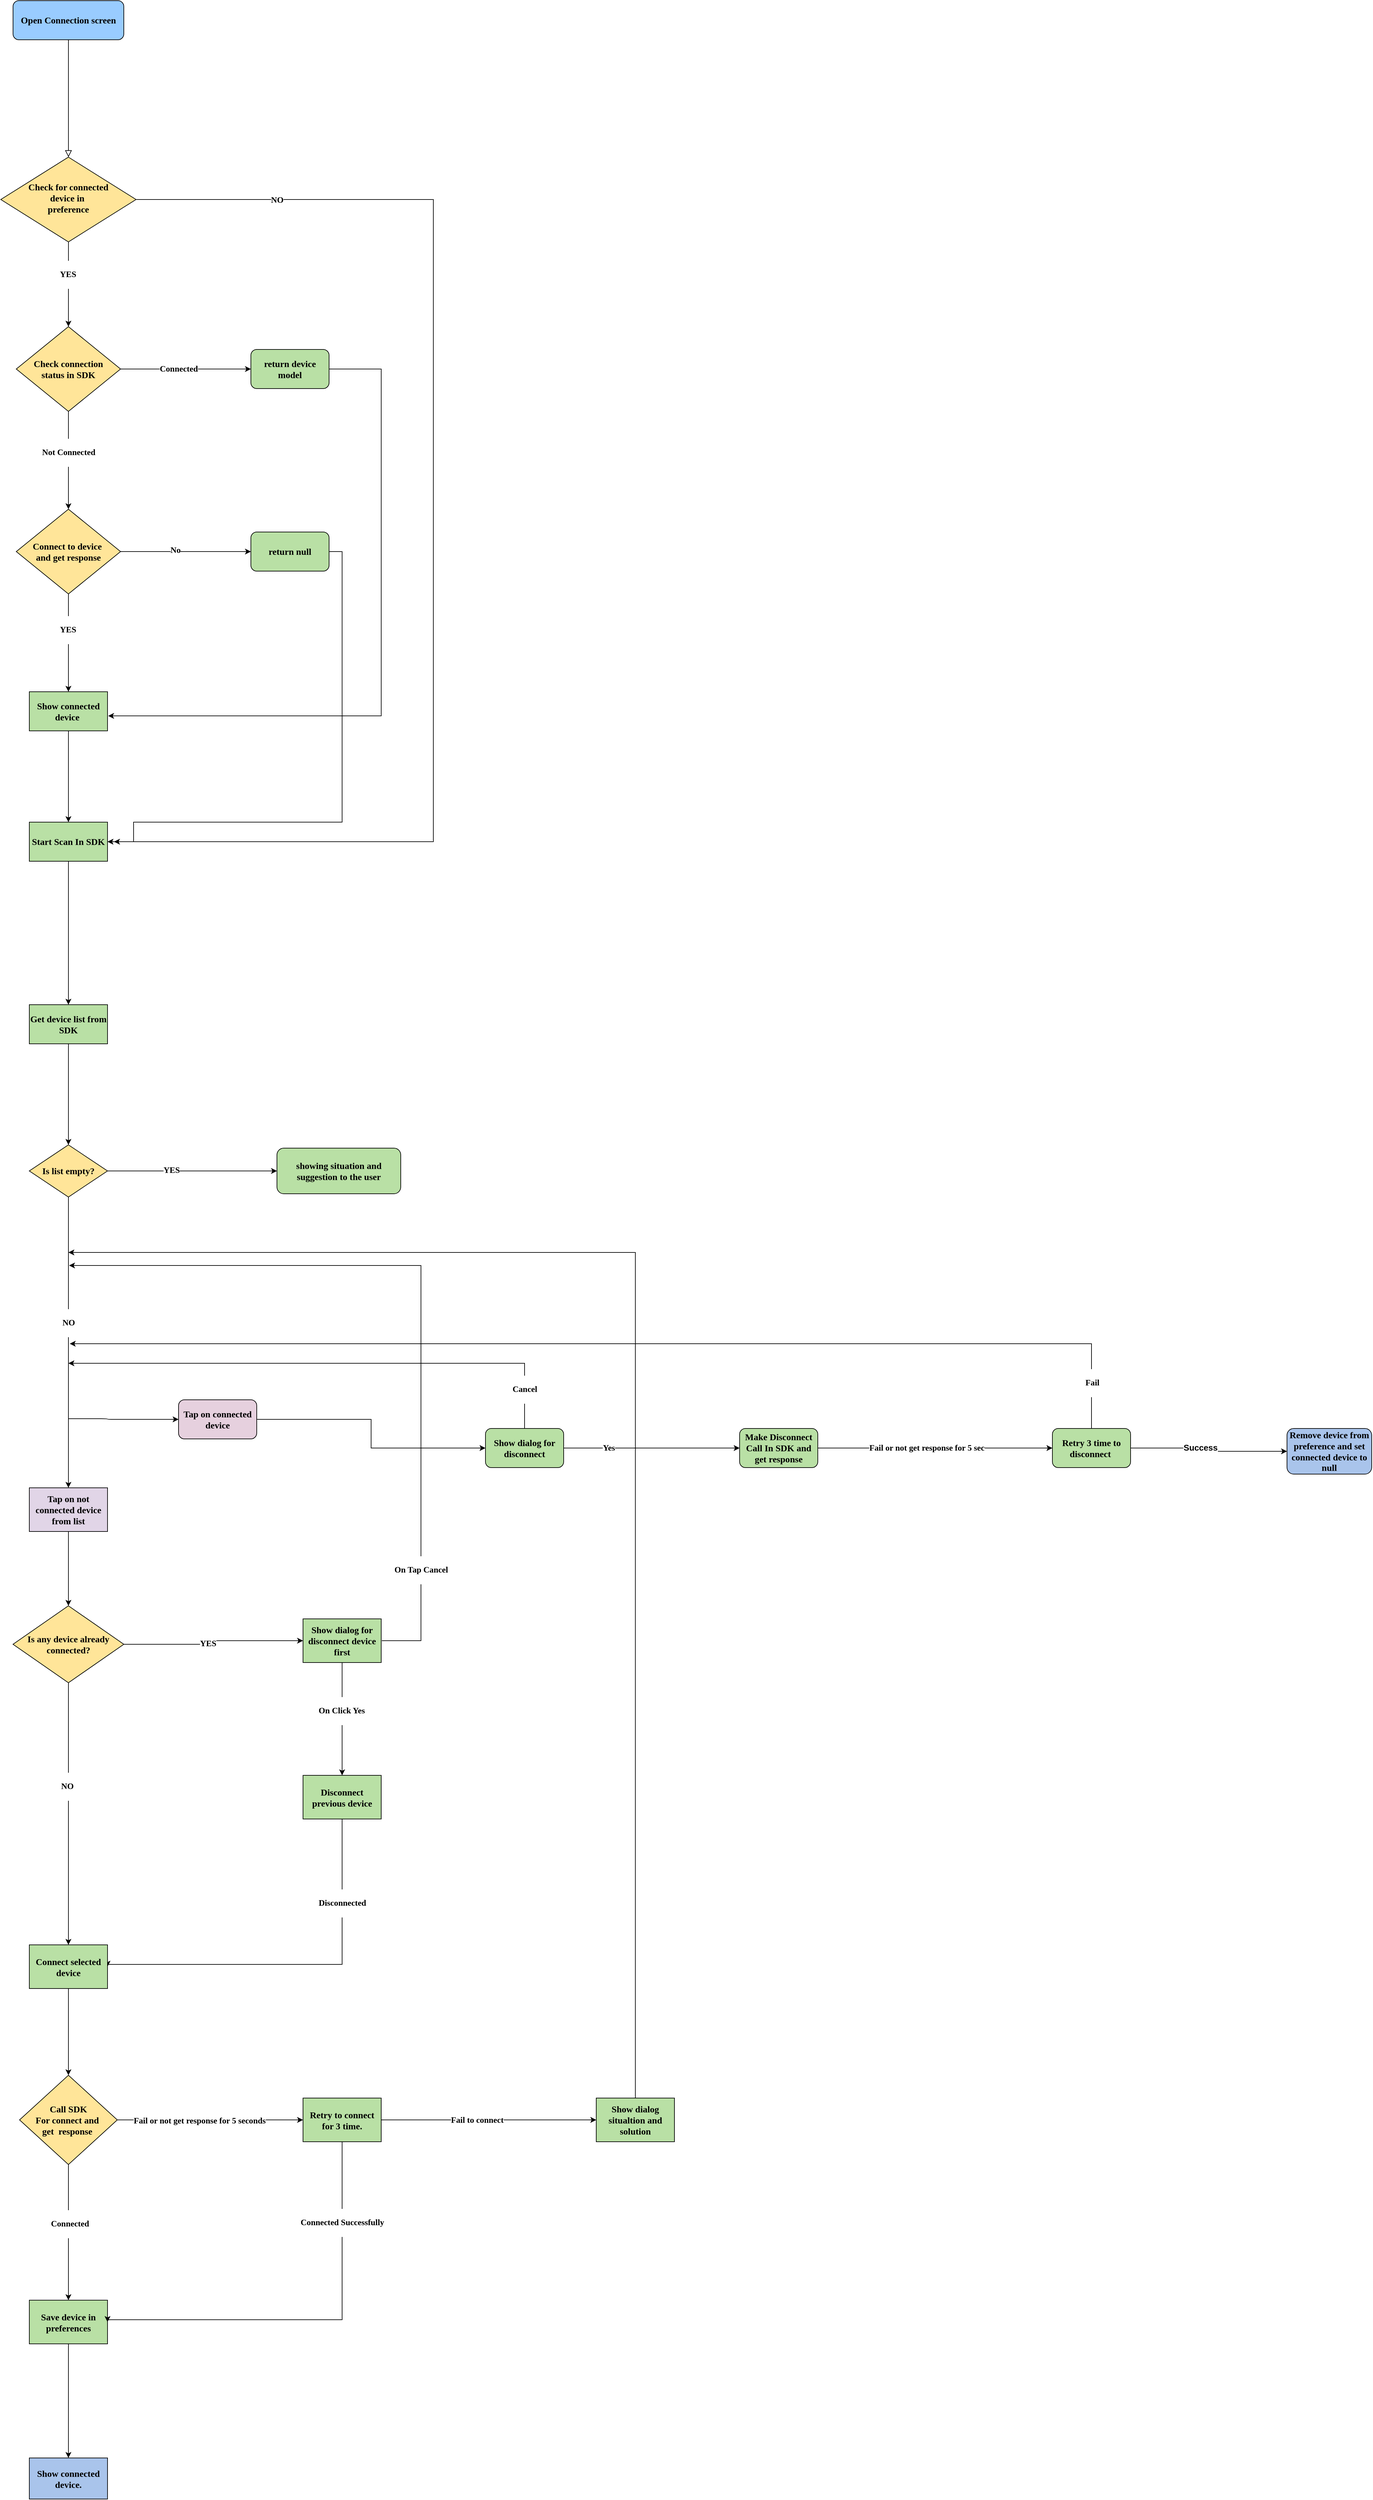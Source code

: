 <mxfile version="14.6.13" type="device" pages="2"><diagram id="C5RBs43oDa-KdzZeNtuy" name="Page-1"><mxGraphModel dx="3620" dy="2687" grid="1" gridSize="10" guides="1" tooltips="1" connect="1" arrows="1" fold="1" page="1" pageScale="1" pageWidth="827" pageHeight="1169" math="0" shadow="0"><root><mxCell id="WIyWlLk6GJQsqaUBKTNV-0"/><mxCell id="WIyWlLk6GJQsqaUBKTNV-1" parent="WIyWlLk6GJQsqaUBKTNV-0"/><mxCell id="WIyWlLk6GJQsqaUBKTNV-2" value="" style="rounded=0;html=1;jettySize=auto;orthogonalLoop=1;fontSize=11;endArrow=block;endFill=0;endSize=8;strokeWidth=1;shadow=0;labelBackgroundColor=none;edgeStyle=orthogonalEdgeStyle;" parent="WIyWlLk6GJQsqaUBKTNV-1" source="WIyWlLk6GJQsqaUBKTNV-3" target="WIyWlLk6GJQsqaUBKTNV-6" edge="1"><mxGeometry relative="1" as="geometry"/></mxCell><mxCell id="WIyWlLk6GJQsqaUBKTNV-3" value="&lt;h3&gt;&lt;font style=&quot;font-size: 14px&quot; face=&quot;Times New Roman&quot;&gt;Open Connection screen&lt;/font&gt;&lt;/h3&gt;" style="rounded=1;whiteSpace=wrap;html=1;fontSize=12;glass=0;strokeWidth=1;shadow=0;fillColor=#99CCFF;" parent="WIyWlLk6GJQsqaUBKTNV-1" vertex="1"><mxGeometry x="135" y="60" width="170" height="60" as="geometry"/></mxCell><mxCell id="qxBsBZUSNr-tl1WgZTLA-2" style="edgeStyle=orthogonalEdgeStyle;rounded=0;orthogonalLoop=1;jettySize=auto;html=1;" edge="1" parent="WIyWlLk6GJQsqaUBKTNV-1" source="WIyWlLk6GJQsqaUBKTNV-6" target="qxBsBZUSNr-tl1WgZTLA-1"><mxGeometry relative="1" as="geometry"/></mxCell><mxCell id="qxBsBZUSNr-tl1WgZTLA-14" value="&lt;h3&gt;&lt;font face=&quot;Times New Roman&quot;&gt;YES&lt;/font&gt;&lt;/h3&gt;" style="edgeLabel;html=1;align=center;verticalAlign=middle;resizable=0;points=[];fillColor=#97D077;" vertex="1" connectable="0" parent="qxBsBZUSNr-tl1WgZTLA-2"><mxGeometry x="-0.233" y="-1" relative="1" as="geometry"><mxPoint as="offset"/></mxGeometry></mxCell><mxCell id="qxBsBZUSNr-tl1WgZTLA-9" style="edgeStyle=orthogonalEdgeStyle;rounded=0;orthogonalLoop=1;jettySize=auto;html=1;" edge="1" parent="WIyWlLk6GJQsqaUBKTNV-1" source="WIyWlLk6GJQsqaUBKTNV-6"><mxGeometry relative="1" as="geometry"><mxPoint x="290" y="1350" as="targetPoint"/><Array as="points"><mxPoint x="780" y="365"/><mxPoint x="780" y="1350"/></Array></mxGeometry></mxCell><mxCell id="qxBsBZUSNr-tl1WgZTLA-13" value="&lt;h3&gt;&lt;font face=&quot;Times New Roman&quot;&gt;NO&lt;/font&gt;&lt;/h3&gt;" style="edgeLabel;html=1;align=center;verticalAlign=middle;resizable=0;points=[];" vertex="1" connectable="0" parent="qxBsBZUSNr-tl1WgZTLA-9"><mxGeometry x="-0.119" relative="1" as="geometry"><mxPoint x="-240" y="-394" as="offset"/></mxGeometry></mxCell><mxCell id="WIyWlLk6GJQsqaUBKTNV-6" value="&lt;h3&gt;&lt;font face=&quot;Times New Roman&quot;&gt;Check for connected&lt;br&gt; &lt;/font&gt;&lt;font face=&quot;Times New Roman&quot;&gt;device in&amp;nbsp;&lt;br&gt;&lt;/font&gt;&lt;font face=&quot;Times New Roman&quot;&gt;preference&lt;/font&gt;&lt;/h3&gt;" style="rhombus;whiteSpace=wrap;html=1;shadow=0;fontFamily=Helvetica;fontSize=12;align=center;strokeWidth=1;spacing=6;spacingTop=-4;fillColor=#FFE599;" parent="WIyWlLk6GJQsqaUBKTNV-1" vertex="1"><mxGeometry x="116.25" y="300" width="207.5" height="130" as="geometry"/></mxCell><mxCell id="qxBsBZUSNr-tl1WgZTLA-5" style="edgeStyle=orthogonalEdgeStyle;rounded=0;orthogonalLoop=1;jettySize=auto;html=1;entryX=0.5;entryY=0;entryDx=0;entryDy=0;" edge="1" parent="WIyWlLk6GJQsqaUBKTNV-1" source="qxBsBZUSNr-tl1WgZTLA-1" target="qxBsBZUSNr-tl1WgZTLA-4"><mxGeometry relative="1" as="geometry"/></mxCell><mxCell id="qxBsBZUSNr-tl1WgZTLA-19" value="&lt;h3&gt;&lt;font face=&quot;Times New Roman&quot;&gt;Not Connected&lt;/font&gt;&lt;/h3&gt;" style="edgeLabel;html=1;align=center;verticalAlign=middle;resizable=0;points=[];" vertex="1" connectable="0" parent="qxBsBZUSNr-tl1WgZTLA-5"><mxGeometry x="-0.17" relative="1" as="geometry"><mxPoint as="offset"/></mxGeometry></mxCell><mxCell id="qxBsBZUSNr-tl1WgZTLA-10" style="edgeStyle=orthogonalEdgeStyle;rounded=0;orthogonalLoop=1;jettySize=auto;html=1;" edge="1" parent="WIyWlLk6GJQsqaUBKTNV-1" source="qxBsBZUSNr-tl1WgZTLA-1" target="qxBsBZUSNr-tl1WgZTLA-7"><mxGeometry relative="1" as="geometry"/></mxCell><mxCell id="qxBsBZUSNr-tl1WgZTLA-15" value="No" style="edgeLabel;html=1;align=center;verticalAlign=middle;resizable=0;points=[];" vertex="1" connectable="0" parent="qxBsBZUSNr-tl1WgZTLA-10"><mxGeometry x="-0.131" relative="1" as="geometry"><mxPoint as="offset"/></mxGeometry></mxCell><mxCell id="qxBsBZUSNr-tl1WgZTLA-17" value="&lt;h3&gt;&lt;font face=&quot;Times New Roman&quot;&gt;Connected&lt;/font&gt;&lt;/h3&gt;" style="edgeLabel;html=1;align=center;verticalAlign=middle;resizable=0;points=[];" vertex="1" connectable="0" parent="qxBsBZUSNr-tl1WgZTLA-10"><mxGeometry x="-0.111" relative="1" as="geometry"><mxPoint as="offset"/></mxGeometry></mxCell><mxCell id="qxBsBZUSNr-tl1WgZTLA-1" value="&lt;h3&gt;&lt;font face=&quot;Times New Roman&quot;&gt;Check connection&lt;br&gt;status in SDK&lt;/font&gt;&lt;/h3&gt;" style="rhombus;whiteSpace=wrap;html=1;fillColor=#FFE599;" vertex="1" parent="WIyWlLk6GJQsqaUBKTNV-1"><mxGeometry x="140" y="560" width="160" height="130" as="geometry"/></mxCell><mxCell id="qxBsBZUSNr-tl1WgZTLA-11" style="edgeStyle=orthogonalEdgeStyle;rounded=0;orthogonalLoop=1;jettySize=auto;html=1;entryX=0;entryY=0.5;entryDx=0;entryDy=0;" edge="1" parent="WIyWlLk6GJQsqaUBKTNV-1" source="qxBsBZUSNr-tl1WgZTLA-4" target="qxBsBZUSNr-tl1WgZTLA-8"><mxGeometry relative="1" as="geometry"/></mxCell><mxCell id="qxBsBZUSNr-tl1WgZTLA-20" value="&lt;h3&gt;&lt;font face=&quot;Times New Roman&quot;&gt;No&lt;/font&gt;&lt;/h3&gt;" style="edgeLabel;html=1;align=center;verticalAlign=middle;resizable=0;points=[];" vertex="1" connectable="0" parent="qxBsBZUSNr-tl1WgZTLA-11"><mxGeometry x="-0.166" y="2" relative="1" as="geometry"><mxPoint as="offset"/></mxGeometry></mxCell><mxCell id="qxBsBZUSNr-tl1WgZTLA-24" value="" style="edgeStyle=orthogonalEdgeStyle;rounded=0;orthogonalLoop=1;jettySize=auto;html=1;" edge="1" parent="WIyWlLk6GJQsqaUBKTNV-1" source="qxBsBZUSNr-tl1WgZTLA-4" target="qxBsBZUSNr-tl1WgZTLA-23"><mxGeometry relative="1" as="geometry"/></mxCell><mxCell id="qxBsBZUSNr-tl1WgZTLA-25" value="&lt;h3&gt;&lt;font face=&quot;Times New Roman&quot;&gt;YES&lt;/font&gt;&lt;/h3&gt;" style="edgeLabel;html=1;align=center;verticalAlign=middle;resizable=0;points=[];" vertex="1" connectable="0" parent="qxBsBZUSNr-tl1WgZTLA-24"><mxGeometry x="-0.275" y="-1" relative="1" as="geometry"><mxPoint as="offset"/></mxGeometry></mxCell><mxCell id="qxBsBZUSNr-tl1WgZTLA-4" value="&lt;h3&gt;&lt;font face=&quot;Times New Roman&quot;&gt;Connect to device&amp;nbsp;&lt;br&gt;and get response&lt;/font&gt;&lt;/h3&gt;" style="rhombus;whiteSpace=wrap;html=1;fillColor=#FFE599;" vertex="1" parent="WIyWlLk6GJQsqaUBKTNV-1"><mxGeometry x="140" y="840" width="160" height="130" as="geometry"/></mxCell><mxCell id="qxBsBZUSNr-tl1WgZTLA-29" style="edgeStyle=orthogonalEdgeStyle;rounded=0;orthogonalLoop=1;jettySize=auto;html=1;entryX=1.008;entryY=0.617;entryDx=0;entryDy=0;entryPerimeter=0;" edge="1" parent="WIyWlLk6GJQsqaUBKTNV-1" source="qxBsBZUSNr-tl1WgZTLA-7" target="qxBsBZUSNr-tl1WgZTLA-23"><mxGeometry relative="1" as="geometry"><Array as="points"><mxPoint x="700" y="625"/><mxPoint x="700" y="1157"/></Array></mxGeometry></mxCell><mxCell id="qxBsBZUSNr-tl1WgZTLA-7" value="&lt;h3&gt;&lt;font face=&quot;Times New Roman&quot;&gt;return device model&lt;/font&gt;&lt;/h3&gt;" style="rounded=1;whiteSpace=wrap;html=1;fillColor=#B9E0A5;" vertex="1" parent="WIyWlLk6GJQsqaUBKTNV-1"><mxGeometry x="500" y="595" width="120" height="60" as="geometry"/></mxCell><mxCell id="qxBsBZUSNr-tl1WgZTLA-28" style="edgeStyle=orthogonalEdgeStyle;rounded=0;orthogonalLoop=1;jettySize=auto;html=1;entryX=1;entryY=0.5;entryDx=0;entryDy=0;" edge="1" parent="WIyWlLk6GJQsqaUBKTNV-1" source="qxBsBZUSNr-tl1WgZTLA-8" target="qxBsBZUSNr-tl1WgZTLA-26"><mxGeometry relative="1" as="geometry"><mxPoint x="710.0" y="1350" as="targetPoint"/><Array as="points"><mxPoint x="640" y="905"/><mxPoint x="640" y="1320"/><mxPoint x="320" y="1320"/><mxPoint x="320" y="1350"/></Array></mxGeometry></mxCell><mxCell id="qxBsBZUSNr-tl1WgZTLA-8" value="&lt;h3&gt;&lt;font face=&quot;Times New Roman&quot;&gt;return null&lt;/font&gt;&lt;/h3&gt;" style="rounded=1;whiteSpace=wrap;html=1;fillColor=#B9E0A5;" vertex="1" parent="WIyWlLk6GJQsqaUBKTNV-1"><mxGeometry x="500" y="875" width="120" height="60" as="geometry"/></mxCell><mxCell id="qxBsBZUSNr-tl1WgZTLA-27" value="" style="edgeStyle=orthogonalEdgeStyle;rounded=0;orthogonalLoop=1;jettySize=auto;html=1;" edge="1" parent="WIyWlLk6GJQsqaUBKTNV-1" source="qxBsBZUSNr-tl1WgZTLA-23" target="qxBsBZUSNr-tl1WgZTLA-26"><mxGeometry relative="1" as="geometry"><Array as="points"><mxPoint x="220" y="1225"/><mxPoint x="220" y="1225"/></Array></mxGeometry></mxCell><mxCell id="qxBsBZUSNr-tl1WgZTLA-23" value="&lt;h3&gt;&lt;font face=&quot;Times New Roman&quot;&gt;Show connected device&amp;nbsp;&lt;/font&gt;&lt;/h3&gt;" style="whiteSpace=wrap;html=1;fillColor=#B9E0A5;" vertex="1" parent="WIyWlLk6GJQsqaUBKTNV-1"><mxGeometry x="160" y="1120" width="120" height="60" as="geometry"/></mxCell><mxCell id="qxBsBZUSNr-tl1WgZTLA-32" value="" style="edgeStyle=orthogonalEdgeStyle;rounded=0;orthogonalLoop=1;jettySize=auto;html=1;" edge="1" parent="WIyWlLk6GJQsqaUBKTNV-1" source="qxBsBZUSNr-tl1WgZTLA-26" target="qxBsBZUSNr-tl1WgZTLA-31"><mxGeometry relative="1" as="geometry"/></mxCell><mxCell id="qxBsBZUSNr-tl1WgZTLA-26" value="&lt;h3&gt;&lt;font face=&quot;Times New Roman&quot;&gt;Start Scan In SDK&lt;/font&gt;&lt;/h3&gt;" style="whiteSpace=wrap;html=1;fillColor=#B9E0A5;" vertex="1" parent="WIyWlLk6GJQsqaUBKTNV-1"><mxGeometry x="160" y="1320" width="120" height="60" as="geometry"/></mxCell><mxCell id="qxBsBZUSNr-tl1WgZTLA-35" value="" style="edgeStyle=orthogonalEdgeStyle;rounded=0;orthogonalLoop=1;jettySize=auto;html=1;" edge="1" parent="WIyWlLk6GJQsqaUBKTNV-1" source="qxBsBZUSNr-tl1WgZTLA-31" target="qxBsBZUSNr-tl1WgZTLA-34"><mxGeometry relative="1" as="geometry"/></mxCell><mxCell id="qxBsBZUSNr-tl1WgZTLA-31" value="&lt;h3&gt;&lt;font face=&quot;Times New Roman&quot;&gt;Get device list from SDK&lt;/font&gt;&lt;/h3&gt;" style="whiteSpace=wrap;html=1;fillColor=#B9E0A5;" vertex="1" parent="WIyWlLk6GJQsqaUBKTNV-1"><mxGeometry x="160" y="1600" width="120" height="60" as="geometry"/></mxCell><mxCell id="qxBsBZUSNr-tl1WgZTLA-37" style="edgeStyle=orthogonalEdgeStyle;rounded=0;orthogonalLoop=1;jettySize=auto;html=1;entryX=0;entryY=0.5;entryDx=0;entryDy=0;" edge="1" parent="WIyWlLk6GJQsqaUBKTNV-1" source="qxBsBZUSNr-tl1WgZTLA-34" target="qxBsBZUSNr-tl1WgZTLA-36"><mxGeometry relative="1" as="geometry"/></mxCell><mxCell id="qxBsBZUSNr-tl1WgZTLA-42" value="&lt;h3&gt;&lt;font face=&quot;Times New Roman&quot;&gt;YES&lt;/font&gt;&lt;/h3&gt;" style="edgeLabel;html=1;align=center;verticalAlign=middle;resizable=0;points=[];" vertex="1" connectable="0" parent="qxBsBZUSNr-tl1WgZTLA-37"><mxGeometry x="-0.25" y="1" relative="1" as="geometry"><mxPoint as="offset"/></mxGeometry></mxCell><mxCell id="qxBsBZUSNr-tl1WgZTLA-39" value="" style="edgeStyle=orthogonalEdgeStyle;rounded=0;orthogonalLoop=1;jettySize=auto;html=1;" edge="1" parent="WIyWlLk6GJQsqaUBKTNV-1" source="qxBsBZUSNr-tl1WgZTLA-34" target="qxBsBZUSNr-tl1WgZTLA-38"><mxGeometry relative="1" as="geometry"/></mxCell><mxCell id="qxBsBZUSNr-tl1WgZTLA-43" value="&lt;h3&gt;&lt;font face=&quot;Times New Roman&quot;&gt;NO&lt;/font&gt;&lt;/h3&gt;" style="edgeLabel;html=1;align=center;verticalAlign=middle;resizable=0;points=[];" vertex="1" connectable="0" parent="qxBsBZUSNr-tl1WgZTLA-39"><mxGeometry x="-0.135" relative="1" as="geometry"><mxPoint as="offset"/></mxGeometry></mxCell><mxCell id="qxBsBZUSNr-tl1WgZTLA-34" value="&lt;h3&gt;&lt;font face=&quot;Times New Roman&quot;&gt;Is list empty?&lt;/font&gt;&lt;/h3&gt;" style="rhombus;whiteSpace=wrap;html=1;fillColor=#FFE599;" vertex="1" parent="WIyWlLk6GJQsqaUBKTNV-1"><mxGeometry x="160" y="1815" width="120" height="80" as="geometry"/></mxCell><mxCell id="qxBsBZUSNr-tl1WgZTLA-36" value="&lt;h3&gt;&lt;font face=&quot;Times New Roman&quot;&gt;showing situation and suggestion to the user&lt;/font&gt;&lt;/h3&gt;" style="rounded=1;whiteSpace=wrap;html=1;fillColor=#B9E0A5;" vertex="1" parent="WIyWlLk6GJQsqaUBKTNV-1"><mxGeometry x="540" y="1820" width="190" height="70" as="geometry"/></mxCell><mxCell id="qxBsBZUSNr-tl1WgZTLA-41" value="" style="edgeStyle=orthogonalEdgeStyle;rounded=0;orthogonalLoop=1;jettySize=auto;html=1;" edge="1" parent="WIyWlLk6GJQsqaUBKTNV-1" source="qxBsBZUSNr-tl1WgZTLA-38" target="qxBsBZUSNr-tl1WgZTLA-40"><mxGeometry relative="1" as="geometry"/></mxCell><mxCell id="qxBsBZUSNr-tl1WgZTLA-38" value="&lt;h3&gt;&lt;font face=&quot;Times New Roman&quot;&gt;Tap on not connected device from list&lt;/font&gt;&lt;/h3&gt;" style="whiteSpace=wrap;html=1;fillColor=#E1D5E7;" vertex="1" parent="WIyWlLk6GJQsqaUBKTNV-1"><mxGeometry x="160" y="2341" width="120" height="67" as="geometry"/></mxCell><mxCell id="qxBsBZUSNr-tl1WgZTLA-45" value="" style="edgeStyle=orthogonalEdgeStyle;rounded=0;orthogonalLoop=1;jettySize=auto;html=1;" edge="1" parent="WIyWlLk6GJQsqaUBKTNV-1" source="qxBsBZUSNr-tl1WgZTLA-40" target="qxBsBZUSNr-tl1WgZTLA-44"><mxGeometry relative="1" as="geometry"/></mxCell><mxCell id="qxBsBZUSNr-tl1WgZTLA-47" value="&lt;h3&gt;&lt;font face=&quot;Times New Roman&quot;&gt;YES&lt;/font&gt;&lt;/h3&gt;" style="edgeLabel;html=1;align=center;verticalAlign=middle;resizable=0;points=[];" vertex="1" connectable="0" parent="qxBsBZUSNr-tl1WgZTLA-45"><mxGeometry x="-0.083" y="1" relative="1" as="geometry"><mxPoint as="offset"/></mxGeometry></mxCell><mxCell id="qxBsBZUSNr-tl1WgZTLA-52" value="" style="edgeStyle=orthogonalEdgeStyle;rounded=0;orthogonalLoop=1;jettySize=auto;html=1;" edge="1" parent="WIyWlLk6GJQsqaUBKTNV-1" source="qxBsBZUSNr-tl1WgZTLA-40" target="qxBsBZUSNr-tl1WgZTLA-51"><mxGeometry relative="1" as="geometry"/></mxCell><mxCell id="qxBsBZUSNr-tl1WgZTLA-53" value="&lt;h3&gt;&lt;font face=&quot;Times New Roman&quot;&gt;NO&lt;/font&gt;&lt;/h3&gt;" style="edgeLabel;html=1;align=center;verticalAlign=middle;resizable=0;points=[];" vertex="1" connectable="0" parent="qxBsBZUSNr-tl1WgZTLA-52"><mxGeometry x="-0.212" y="-2" relative="1" as="geometry"><mxPoint as="offset"/></mxGeometry></mxCell><mxCell id="qxBsBZUSNr-tl1WgZTLA-40" value="&lt;h3&gt;&lt;font face=&quot;Times New Roman&quot;&gt;Is any device already connected?&lt;/font&gt;&lt;/h3&gt;" style="rhombus;whiteSpace=wrap;html=1;fillColor=#FFE599;" vertex="1" parent="WIyWlLk6GJQsqaUBKTNV-1"><mxGeometry x="135" y="2522" width="170" height="118" as="geometry"/></mxCell><mxCell id="qxBsBZUSNr-tl1WgZTLA-49" value="" style="edgeStyle=orthogonalEdgeStyle;rounded=0;orthogonalLoop=1;jettySize=auto;html=1;" edge="1" parent="WIyWlLk6GJQsqaUBKTNV-1" source="qxBsBZUSNr-tl1WgZTLA-44" target="qxBsBZUSNr-tl1WgZTLA-48"><mxGeometry relative="1" as="geometry"/></mxCell><mxCell id="qxBsBZUSNr-tl1WgZTLA-50" value="&lt;h3&gt;&lt;font face=&quot;Times New Roman&quot;&gt;On Click Yes&lt;/font&gt;&lt;/h3&gt;" style="edgeLabel;html=1;align=center;verticalAlign=middle;resizable=0;points=[];" vertex="1" connectable="0" parent="qxBsBZUSNr-tl1WgZTLA-49"><mxGeometry x="-0.152" y="-1" relative="1" as="geometry"><mxPoint as="offset"/></mxGeometry></mxCell><mxCell id="qxBsBZUSNr-tl1WgZTLA-44" value="&lt;h3&gt;&lt;font face=&quot;Times New Roman&quot;&gt;Show dialog for disconnect device first&lt;/font&gt;&lt;/h3&gt;" style="whiteSpace=wrap;html=1;fillColor=#B9E0A5;" vertex="1" parent="WIyWlLk6GJQsqaUBKTNV-1"><mxGeometry x="580" y="2542" width="120" height="67" as="geometry"/></mxCell><mxCell id="qxBsBZUSNr-tl1WgZTLA-54" style="edgeStyle=orthogonalEdgeStyle;rounded=0;orthogonalLoop=1;jettySize=auto;html=1;entryX=1;entryY=0.5;entryDx=0;entryDy=0;" edge="1" parent="WIyWlLk6GJQsqaUBKTNV-1" source="qxBsBZUSNr-tl1WgZTLA-48" target="qxBsBZUSNr-tl1WgZTLA-51"><mxGeometry relative="1" as="geometry"><Array as="points"><mxPoint x="640" y="3072"/></Array></mxGeometry></mxCell><mxCell id="qxBsBZUSNr-tl1WgZTLA-62" value="&lt;h3&gt;&lt;font face=&quot;Times New Roman&quot;&gt;Disconnected&lt;/font&gt;&lt;/h3&gt;" style="edgeLabel;html=1;align=center;verticalAlign=middle;resizable=0;points=[];" vertex="1" connectable="0" parent="qxBsBZUSNr-tl1WgZTLA-54"><mxGeometry x="-0.679" y="-1" relative="1" as="geometry"><mxPoint x="1" y="35" as="offset"/></mxGeometry></mxCell><mxCell id="qxBsBZUSNr-tl1WgZTLA-63" style="edgeStyle=orthogonalEdgeStyle;rounded=0;orthogonalLoop=1;jettySize=auto;html=1;exitX=1;exitY=0.5;exitDx=0;exitDy=0;" edge="1" parent="WIyWlLk6GJQsqaUBKTNV-1"><mxGeometry relative="1" as="geometry"><mxPoint x="701" y="2575.5" as="sourcePoint"/><mxPoint x="221" y="2000" as="targetPoint"/><Array as="points"><mxPoint x="761" y="2575"/><mxPoint x="761" y="2000"/></Array></mxGeometry></mxCell><mxCell id="qxBsBZUSNr-tl1WgZTLA-64" value="&lt;h3&gt;&lt;font face=&quot;Times New Roman&quot;&gt;On Tap Cancel&lt;/font&gt;&lt;/h3&gt;" style="edgeLabel;html=1;align=center;verticalAlign=middle;resizable=0;points=[];" vertex="1" connectable="0" parent="qxBsBZUSNr-tl1WgZTLA-63"><mxGeometry x="-0.713" relative="1" as="geometry"><mxPoint as="offset"/></mxGeometry></mxCell><mxCell id="qxBsBZUSNr-tl1WgZTLA-48" value="&lt;h3&gt;&lt;font face=&quot;Times New Roman&quot;&gt;Disconnect previous device&lt;/font&gt;&lt;/h3&gt;" style="whiteSpace=wrap;html=1;fillColor=#B9E0A5;" vertex="1" parent="WIyWlLk6GJQsqaUBKTNV-1"><mxGeometry x="580" y="2782" width="120" height="67" as="geometry"/></mxCell><mxCell id="qxBsBZUSNr-tl1WgZTLA-58" value="" style="edgeStyle=orthogonalEdgeStyle;rounded=0;orthogonalLoop=1;jettySize=auto;html=1;" edge="1" parent="WIyWlLk6GJQsqaUBKTNV-1" source="qxBsBZUSNr-tl1WgZTLA-51" target="qxBsBZUSNr-tl1WgZTLA-57"><mxGeometry relative="1" as="geometry"/></mxCell><mxCell id="qxBsBZUSNr-tl1WgZTLA-51" value="&lt;h3&gt;&lt;font face=&quot;Times New Roman&quot;&gt;Connect selected device&lt;/font&gt;&lt;/h3&gt;" style="whiteSpace=wrap;html=1;fillColor=#B9E0A5;" vertex="1" parent="WIyWlLk6GJQsqaUBKTNV-1"><mxGeometry x="160" y="3042" width="120" height="67" as="geometry"/></mxCell><mxCell id="qxBsBZUSNr-tl1WgZTLA-60" value="" style="edgeStyle=orthogonalEdgeStyle;rounded=0;orthogonalLoop=1;jettySize=auto;html=1;" edge="1" parent="WIyWlLk6GJQsqaUBKTNV-1" source="qxBsBZUSNr-tl1WgZTLA-57" target="qxBsBZUSNr-tl1WgZTLA-59"><mxGeometry relative="1" as="geometry"/></mxCell><mxCell id="qxBsBZUSNr-tl1WgZTLA-61" value="&lt;h3&gt;&lt;font face=&quot;Times New Roman&quot;&gt;Connected&lt;/font&gt;&lt;/h3&gt;" style="edgeLabel;html=1;align=center;verticalAlign=middle;resizable=0;points=[];" vertex="1" connectable="0" parent="qxBsBZUSNr-tl1WgZTLA-60"><mxGeometry x="-0.127" y="2" relative="1" as="geometry"><mxPoint as="offset"/></mxGeometry></mxCell><mxCell id="qxBsBZUSNr-tl1WgZTLA-66" value="" style="edgeStyle=orthogonalEdgeStyle;rounded=0;orthogonalLoop=1;jettySize=auto;html=1;" edge="1" parent="WIyWlLk6GJQsqaUBKTNV-1" source="qxBsBZUSNr-tl1WgZTLA-57" target="qxBsBZUSNr-tl1WgZTLA-65"><mxGeometry relative="1" as="geometry"/></mxCell><mxCell id="qxBsBZUSNr-tl1WgZTLA-67" value="&lt;h3&gt;&lt;font face=&quot;Times New Roman&quot;&gt;Fail or not get response for 5 seconds&lt;/font&gt;&lt;/h3&gt;" style="edgeLabel;html=1;align=center;verticalAlign=middle;resizable=0;points=[];" vertex="1" connectable="0" parent="qxBsBZUSNr-tl1WgZTLA-66"><mxGeometry x="-0.14" y="-1" relative="1" as="geometry"><mxPoint x="3" as="offset"/></mxGeometry></mxCell><mxCell id="qxBsBZUSNr-tl1WgZTLA-57" value="&lt;h3&gt;&lt;font face=&quot;Times New Roman&quot;&gt;Call SDK&lt;br&gt;For connect and&amp;nbsp;&lt;br&gt;get&amp;nbsp; response&amp;nbsp;&lt;/font&gt;&lt;/h3&gt;" style="rhombus;whiteSpace=wrap;html=1;fillColor=#FFE599;" vertex="1" parent="WIyWlLk6GJQsqaUBKTNV-1"><mxGeometry x="145" y="3242" width="150" height="137" as="geometry"/></mxCell><mxCell id="qxBsBZUSNr-tl1WgZTLA-95" value="" style="edgeStyle=orthogonalEdgeStyle;rounded=0;orthogonalLoop=1;jettySize=auto;html=1;" edge="1" parent="WIyWlLk6GJQsqaUBKTNV-1" source="qxBsBZUSNr-tl1WgZTLA-59" target="qxBsBZUSNr-tl1WgZTLA-94"><mxGeometry relative="1" as="geometry"/></mxCell><mxCell id="qxBsBZUSNr-tl1WgZTLA-59" value="&lt;h3&gt;&lt;font face=&quot;Times New Roman&quot;&gt;Save device in preferences&lt;/font&gt;&lt;/h3&gt;" style="whiteSpace=wrap;html=1;fillColor=#B9E0A5;" vertex="1" parent="WIyWlLk6GJQsqaUBKTNV-1"><mxGeometry x="160" y="3587" width="120" height="67" as="geometry"/></mxCell><mxCell id="qxBsBZUSNr-tl1WgZTLA-69" style="edgeStyle=orthogonalEdgeStyle;rounded=0;orthogonalLoop=1;jettySize=auto;html=1;entryX=1;entryY=0.5;entryDx=0;entryDy=0;" edge="1" parent="WIyWlLk6GJQsqaUBKTNV-1" source="qxBsBZUSNr-tl1WgZTLA-65" target="qxBsBZUSNr-tl1WgZTLA-59"><mxGeometry relative="1" as="geometry"><Array as="points"><mxPoint x="640" y="3617"/></Array></mxGeometry></mxCell><mxCell id="qxBsBZUSNr-tl1WgZTLA-72" value="&lt;h3&gt;&lt;font face=&quot;Times New Roman&quot;&gt;Connected Successfully&lt;/font&gt;&lt;/h3&gt;" style="edgeLabel;html=1;align=center;verticalAlign=middle;resizable=0;points=[];" vertex="1" connectable="0" parent="qxBsBZUSNr-tl1WgZTLA-69"><mxGeometry x="-0.761" y="2" relative="1" as="geometry"><mxPoint x="-2" y="48" as="offset"/></mxGeometry></mxCell><mxCell id="qxBsBZUSNr-tl1WgZTLA-75" style="edgeStyle=orthogonalEdgeStyle;rounded=0;orthogonalLoop=1;jettySize=auto;html=1;entryX=0;entryY=0.5;entryDx=0;entryDy=0;" edge="1" parent="WIyWlLk6GJQsqaUBKTNV-1" source="qxBsBZUSNr-tl1WgZTLA-65" target="qxBsBZUSNr-tl1WgZTLA-74"><mxGeometry relative="1" as="geometry"/></mxCell><mxCell id="qxBsBZUSNr-tl1WgZTLA-80" value="&lt;h3&gt;&lt;font face=&quot;Times New Roman&quot;&gt;Fail to connect&lt;/font&gt;&lt;/h3&gt;" style="edgeLabel;html=1;align=center;verticalAlign=middle;resizable=0;points=[];" vertex="1" connectable="0" parent="qxBsBZUSNr-tl1WgZTLA-75"><mxGeometry x="-0.109" relative="1" as="geometry"><mxPoint as="offset"/></mxGeometry></mxCell><mxCell id="qxBsBZUSNr-tl1WgZTLA-65" value="&lt;h3&gt;&lt;font face=&quot;Times New Roman&quot;&gt;Retry to connect for 3 time.&lt;/font&gt;&lt;/h3&gt;" style="whiteSpace=wrap;html=1;fillColor=#B9E0A5;" vertex="1" parent="WIyWlLk6GJQsqaUBKTNV-1"><mxGeometry x="580" y="3277" width="120" height="67" as="geometry"/></mxCell><mxCell id="qxBsBZUSNr-tl1WgZTLA-78" style="edgeStyle=orthogonalEdgeStyle;rounded=0;orthogonalLoop=1;jettySize=auto;html=1;" edge="1" parent="WIyWlLk6GJQsqaUBKTNV-1" source="qxBsBZUSNr-tl1WgZTLA-74"><mxGeometry relative="1" as="geometry"><mxPoint x="220" y="1980" as="targetPoint"/><Array as="points"><mxPoint x="1090" y="1980"/></Array></mxGeometry></mxCell><mxCell id="qxBsBZUSNr-tl1WgZTLA-74" value="&lt;h3&gt;&lt;font face=&quot;Times New Roman&quot;&gt;Show dialog situaltion and solution&lt;/font&gt;&lt;/h3&gt;" style="whiteSpace=wrap;html=1;fillColor=#B9E0A5;" vertex="1" parent="WIyWlLk6GJQsqaUBKTNV-1"><mxGeometry x="1030" y="3277" width="120" height="67" as="geometry"/></mxCell><mxCell id="qxBsBZUSNr-tl1WgZTLA-87" value="" style="edgeStyle=orthogonalEdgeStyle;rounded=0;orthogonalLoop=1;jettySize=auto;html=1;" edge="1" parent="WIyWlLk6GJQsqaUBKTNV-1" source="qxBsBZUSNr-tl1WgZTLA-82" target="qxBsBZUSNr-tl1WgZTLA-86"><mxGeometry relative="1" as="geometry"/></mxCell><mxCell id="qxBsBZUSNr-tl1WgZTLA-82" value="&lt;h3&gt;&lt;font face=&quot;Times New Roman&quot;&gt;Tap on connected device&lt;/font&gt;&lt;/h3&gt;" style="rounded=1;whiteSpace=wrap;html=1;fillColor=#E6D0DE;" vertex="1" parent="WIyWlLk6GJQsqaUBKTNV-1"><mxGeometry x="389" y="2206" width="120" height="60" as="geometry"/></mxCell><mxCell id="qxBsBZUSNr-tl1WgZTLA-85" value="" style="edgeStyle=elbowEdgeStyle;elbow=horizontal;endArrow=classic;html=1;entryX=0;entryY=0.5;entryDx=0;entryDy=0;" edge="1" parent="WIyWlLk6GJQsqaUBKTNV-1" target="qxBsBZUSNr-tl1WgZTLA-82"><mxGeometry width="50" height="50" relative="1" as="geometry"><mxPoint x="220" y="2235" as="sourcePoint"/><mxPoint x="360" y="2235" as="targetPoint"/><Array as="points"><mxPoint x="280" y="2229"/></Array></mxGeometry></mxCell><mxCell id="qxBsBZUSNr-tl1WgZTLA-89" value="" style="edgeStyle=orthogonalEdgeStyle;rounded=0;orthogonalLoop=1;jettySize=auto;html=1;" edge="1" parent="WIyWlLk6GJQsqaUBKTNV-1" source="qxBsBZUSNr-tl1WgZTLA-86" target="qxBsBZUSNr-tl1WgZTLA-88"><mxGeometry relative="1" as="geometry"/></mxCell><mxCell id="qxBsBZUSNr-tl1WgZTLA-98" value="&lt;h3&gt;&lt;font face=&quot;Times New Roman&quot;&gt;Yes&lt;/font&gt;&lt;/h3&gt;" style="edgeLabel;html=1;align=center;verticalAlign=middle;resizable=0;points=[];" vertex="1" connectable="0" parent="qxBsBZUSNr-tl1WgZTLA-89"><mxGeometry x="-0.664" y="-2" relative="1" as="geometry"><mxPoint x="23" y="-2" as="offset"/></mxGeometry></mxCell><mxCell id="qxBsBZUSNr-tl1WgZTLA-96" style="edgeStyle=orthogonalEdgeStyle;rounded=0;orthogonalLoop=1;jettySize=auto;html=1;exitX=0.5;exitY=0;exitDx=0;exitDy=0;" edge="1" parent="WIyWlLk6GJQsqaUBKTNV-1" source="qxBsBZUSNr-tl1WgZTLA-86"><mxGeometry relative="1" as="geometry"><mxPoint x="220" y="2150.0" as="targetPoint"/><Array as="points"><mxPoint x="920" y="2150"/></Array></mxGeometry></mxCell><mxCell id="qxBsBZUSNr-tl1WgZTLA-97" value="&lt;h3&gt;&lt;font face=&quot;Times New Roman&quot;&gt;Cancel&lt;/font&gt;&lt;/h3&gt;" style="edgeLabel;html=1;align=center;verticalAlign=middle;resizable=0;points=[];" vertex="1" connectable="0" parent="qxBsBZUSNr-tl1WgZTLA-96"><mxGeometry x="-0.887" relative="1" as="geometry"><mxPoint y="-15" as="offset"/></mxGeometry></mxCell><mxCell id="qxBsBZUSNr-tl1WgZTLA-86" value="&lt;h3&gt;&lt;font face=&quot;Times New Roman&quot;&gt;Show dialog for disconnect&lt;/font&gt;&lt;/h3&gt;" style="whiteSpace=wrap;html=1;rounded=1;fillColor=#B9E0A5;" vertex="1" parent="WIyWlLk6GJQsqaUBKTNV-1"><mxGeometry x="860" y="2250" width="120" height="60" as="geometry"/></mxCell><mxCell id="qxBsBZUSNr-tl1WgZTLA-91" value="" style="edgeStyle=orthogonalEdgeStyle;rounded=0;orthogonalLoop=1;jettySize=auto;html=1;" edge="1" parent="WIyWlLk6GJQsqaUBKTNV-1" source="qxBsBZUSNr-tl1WgZTLA-88" target="qxBsBZUSNr-tl1WgZTLA-90"><mxGeometry relative="1" as="geometry"/></mxCell><mxCell id="qxBsBZUSNr-tl1WgZTLA-99" value="&lt;h3&gt;&lt;font face=&quot;Times New Roman&quot;&gt;Fail or not get response for 5 sec&lt;/font&gt;&lt;/h3&gt;" style="edgeLabel;html=1;align=center;verticalAlign=middle;resizable=0;points=[];" vertex="1" connectable="0" parent="qxBsBZUSNr-tl1WgZTLA-91"><mxGeometry x="-0.335" y="-1" relative="1" as="geometry"><mxPoint x="47" y="-1" as="offset"/></mxGeometry></mxCell><mxCell id="qxBsBZUSNr-tl1WgZTLA-88" value="&lt;h3&gt;&lt;font face=&quot;Times New Roman&quot;&gt;Make Disconnect Call In SDK and get response&lt;/font&gt;&lt;/h3&gt;" style="whiteSpace=wrap;html=1;rounded=1;fillColor=#B9E0A5;" vertex="1" parent="WIyWlLk6GJQsqaUBKTNV-1"><mxGeometry x="1250" y="2250" width="120" height="60" as="geometry"/></mxCell><mxCell id="qxBsBZUSNr-tl1WgZTLA-93" value="" style="edgeStyle=orthogonalEdgeStyle;rounded=0;orthogonalLoop=1;jettySize=auto;html=1;" edge="1" parent="WIyWlLk6GJQsqaUBKTNV-1" source="qxBsBZUSNr-tl1WgZTLA-90" target="qxBsBZUSNr-tl1WgZTLA-92"><mxGeometry relative="1" as="geometry"/></mxCell><mxCell id="qxBsBZUSNr-tl1WgZTLA-100" value="&lt;h3&gt;Success&lt;/h3&gt;" style="edgeLabel;html=1;align=center;verticalAlign=middle;resizable=0;points=[];" vertex="1" connectable="0" parent="qxBsBZUSNr-tl1WgZTLA-93"><mxGeometry x="-0.131" y="-2" relative="1" as="geometry"><mxPoint y="-3" as="offset"/></mxGeometry></mxCell><mxCell id="qxBsBZUSNr-tl1WgZTLA-101" style="edgeStyle=orthogonalEdgeStyle;rounded=0;orthogonalLoop=1;jettySize=auto;html=1;exitX=0.5;exitY=0;exitDx=0;exitDy=0;" edge="1" parent="WIyWlLk6GJQsqaUBKTNV-1" source="qxBsBZUSNr-tl1WgZTLA-90"><mxGeometry relative="1" as="geometry"><mxPoint x="222.069" y="2120" as="targetPoint"/><Array as="points"><mxPoint x="1790" y="2120"/></Array></mxGeometry></mxCell><mxCell id="qxBsBZUSNr-tl1WgZTLA-103" value="&lt;h3&gt;&lt;font face=&quot;Times New Roman&quot;&gt;Fail&lt;/font&gt;&lt;/h3&gt;" style="edgeLabel;html=1;align=center;verticalAlign=middle;resizable=0;points=[];" vertex="1" connectable="0" parent="qxBsBZUSNr-tl1WgZTLA-101"><mxGeometry x="-0.917" y="-1" relative="1" as="geometry"><mxPoint as="offset"/></mxGeometry></mxCell><mxCell id="qxBsBZUSNr-tl1WgZTLA-90" value="&lt;h3&gt;&lt;font face=&quot;Times New Roman&quot;&gt;Retry 3 time to disconnect&amp;nbsp;&lt;/font&gt;&lt;/h3&gt;" style="whiteSpace=wrap;html=1;rounded=1;fillColor=#B9E0A5;" vertex="1" parent="WIyWlLk6GJQsqaUBKTNV-1"><mxGeometry x="1730" y="2250" width="120" height="60" as="geometry"/></mxCell><mxCell id="qxBsBZUSNr-tl1WgZTLA-92" value="&lt;h3&gt;&lt;font face=&quot;Times New Roman&quot;&gt;Remove device from preference and set connected device to null&lt;/font&gt;&lt;/h3&gt;" style="whiteSpace=wrap;html=1;rounded=1;fillColor=#A9C4EB;" vertex="1" parent="WIyWlLk6GJQsqaUBKTNV-1"><mxGeometry x="2090" y="2250" width="130" height="70" as="geometry"/></mxCell><mxCell id="qxBsBZUSNr-tl1WgZTLA-94" value="&lt;h3&gt;&lt;span&gt;&lt;font face=&quot;Times New Roman&quot;&gt;Show connected device.&lt;/font&gt;&lt;/span&gt;&lt;/h3&gt;" style="whiteSpace=wrap;html=1;fillColor=#A9C4EB;" vertex="1" parent="WIyWlLk6GJQsqaUBKTNV-1"><mxGeometry x="160" y="3829" width="120" height="63" as="geometry"/></mxCell></root></mxGraphModel></diagram><diagram id="lOvddgiL9QfDavmDRzFG" name="Page-2"><mxGraphModel dx="1086" dy="806" grid="1" gridSize="10" guides="1" tooltips="1" connect="1" arrows="1" fold="1" page="1" pageScale="1" pageWidth="850" pageHeight="1100" math="0" shadow="0"><root><mxCell id="ykap8foHbsvw8OZauvBz-0"/><mxCell id="ykap8foHbsvw8OZauvBz-1" parent="ykap8foHbsvw8OZauvBz-0"/></root></mxGraphModel></diagram></mxfile>
